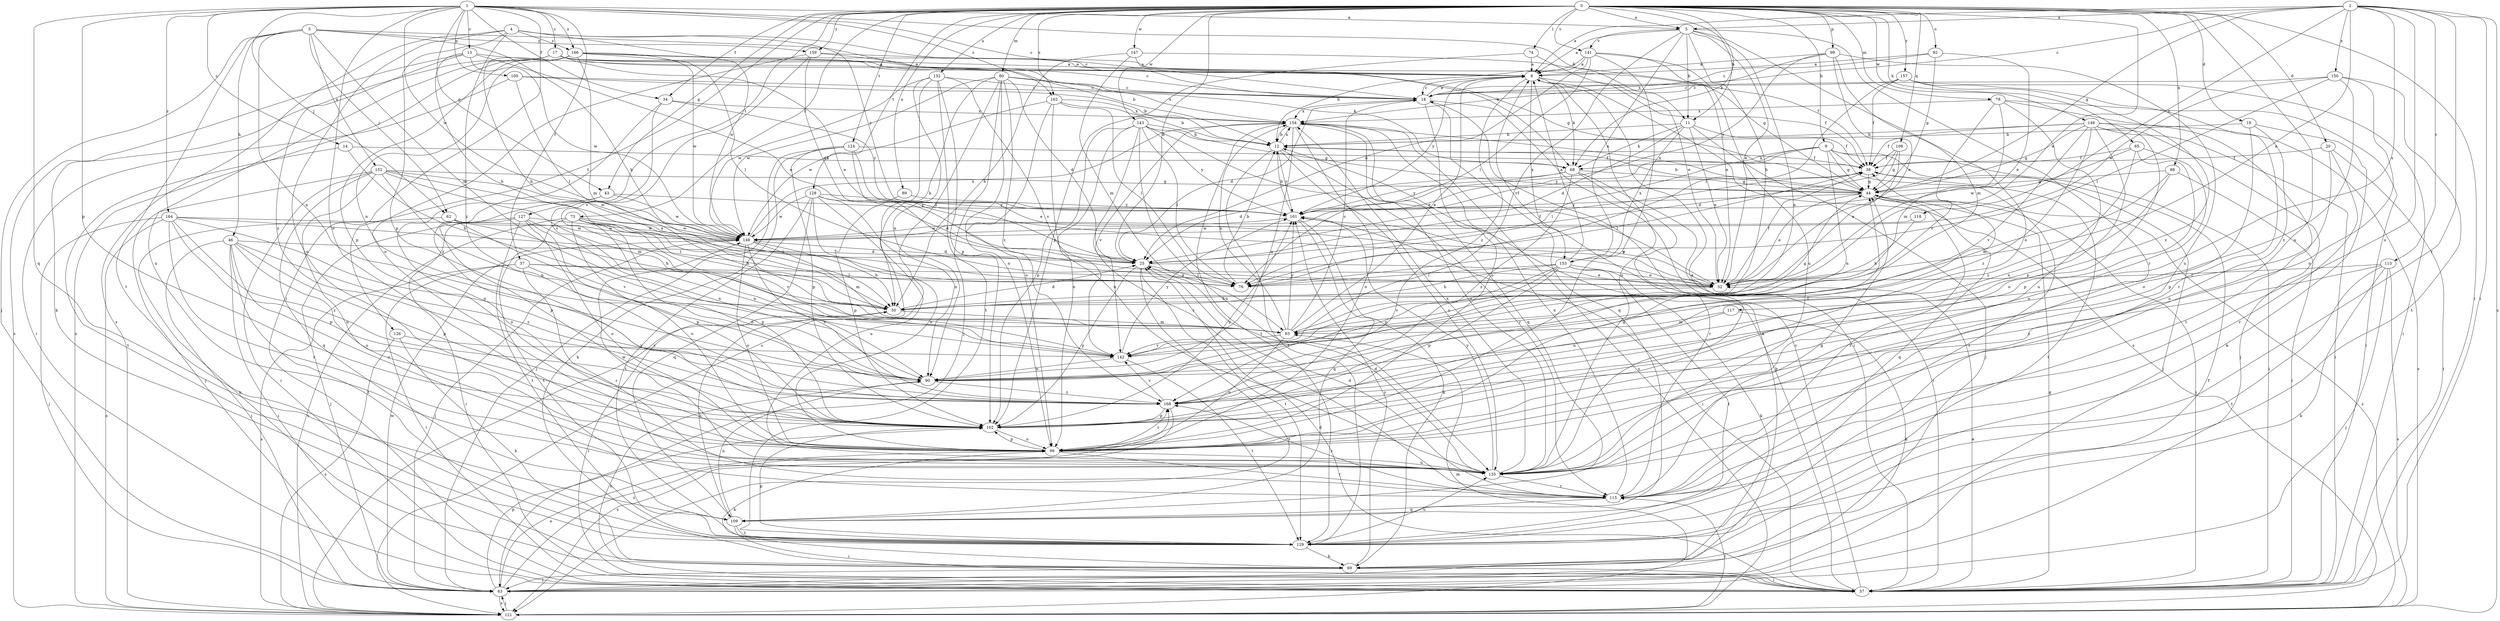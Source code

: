 strict digraph  {
0;
1;
2;
3;
4;
5;
6;
9;
11;
12;
13;
14;
17;
18;
19;
20;
25;
32;
34;
37;
38;
43;
44;
46;
50;
57;
62;
63;
65;
68;
69;
73;
74;
76;
78;
80;
83;
88;
89;
90;
92;
96;
99;
100;
102;
108;
109;
113;
115;
117;
118;
121;
124;
126;
127;
128;
129;
132;
135;
141;
142;
143;
146;
147;
148;
150;
152;
153;
154;
157;
159;
161;
162;
164;
166;
168;
0 -> 5  [label=a];
0 -> 9  [label=b];
0 -> 11  [label=b];
0 -> 19  [label=d];
0 -> 20  [label=d];
0 -> 25  [label=d];
0 -> 32  [label=e];
0 -> 34  [label=f];
0 -> 43  [label=g];
0 -> 57  [label=i];
0 -> 65  [label=k];
0 -> 68  [label=k];
0 -> 73  [label=l];
0 -> 74  [label=l];
0 -> 78  [label=m];
0 -> 80  [label=m];
0 -> 88  [label=n];
0 -> 89  [label=n];
0 -> 92  [label=o];
0 -> 99  [label=p];
0 -> 108  [label=q];
0 -> 124  [label=t];
0 -> 126  [label=t];
0 -> 127  [label=t];
0 -> 128  [label=t];
0 -> 132  [label=u];
0 -> 135  [label=u];
0 -> 141  [label=v];
0 -> 143  [label=w];
0 -> 146  [label=w];
0 -> 147  [label=w];
0 -> 157  [label=y];
0 -> 159  [label=y];
0 -> 162  [label=z];
1 -> 5  [label=a];
1 -> 11  [label=b];
1 -> 13  [label=c];
1 -> 14  [label=c];
1 -> 17  [label=c];
1 -> 18  [label=c];
1 -> 34  [label=f];
1 -> 37  [label=f];
1 -> 43  [label=g];
1 -> 57  [label=i];
1 -> 62  [label=j];
1 -> 96  [label=o];
1 -> 100  [label=p];
1 -> 102  [label=p];
1 -> 109  [label=q];
1 -> 148  [label=w];
1 -> 162  [label=z];
1 -> 164  [label=z];
1 -> 166  [label=z];
2 -> 5  [label=a];
2 -> 6  [label=a];
2 -> 18  [label=c];
2 -> 32  [label=e];
2 -> 44  [label=g];
2 -> 57  [label=i];
2 -> 113  [label=r];
2 -> 115  [label=r];
2 -> 117  [label=s];
2 -> 118  [label=s];
2 -> 121  [label=s];
2 -> 135  [label=u];
2 -> 150  [label=x];
3 -> 46  [label=h];
3 -> 50  [label=h];
3 -> 62  [label=j];
3 -> 63  [label=j];
3 -> 68  [label=k];
3 -> 83  [label=m];
3 -> 90  [label=n];
3 -> 129  [label=t];
3 -> 152  [label=x];
3 -> 159  [label=y];
4 -> 18  [label=c];
4 -> 102  [label=p];
4 -> 121  [label=s];
4 -> 135  [label=u];
4 -> 148  [label=w];
4 -> 161  [label=y];
4 -> 166  [label=z];
4 -> 168  [label=z];
5 -> 6  [label=a];
5 -> 11  [label=b];
5 -> 32  [label=e];
5 -> 50  [label=h];
5 -> 90  [label=n];
5 -> 96  [label=o];
5 -> 115  [label=r];
5 -> 141  [label=v];
5 -> 142  [label=v];
5 -> 153  [label=x];
6 -> 18  [label=c];
6 -> 38  [label=f];
6 -> 68  [label=k];
6 -> 121  [label=s];
6 -> 135  [label=u];
6 -> 153  [label=x];
6 -> 161  [label=y];
6 -> 168  [label=z];
9 -> 44  [label=g];
9 -> 57  [label=i];
9 -> 63  [label=j];
9 -> 68  [label=k];
9 -> 76  [label=l];
9 -> 90  [label=n];
9 -> 129  [label=t];
9 -> 161  [label=y];
11 -> 12  [label=b];
11 -> 25  [label=d];
11 -> 32  [label=e];
11 -> 38  [label=f];
11 -> 63  [label=j];
11 -> 68  [label=k];
11 -> 153  [label=x];
12 -> 38  [label=f];
12 -> 115  [label=r];
12 -> 129  [label=t];
12 -> 135  [label=u];
12 -> 154  [label=x];
12 -> 161  [label=y];
13 -> 6  [label=a];
13 -> 32  [label=e];
13 -> 50  [label=h];
13 -> 121  [label=s];
13 -> 148  [label=w];
13 -> 168  [label=z];
14 -> 50  [label=h];
14 -> 68  [label=k];
14 -> 129  [label=t];
17 -> 6  [label=a];
17 -> 12  [label=b];
17 -> 18  [label=c];
17 -> 32  [label=e];
17 -> 50  [label=h];
17 -> 68  [label=k];
17 -> 69  [label=k];
17 -> 135  [label=u];
18 -> 6  [label=a];
18 -> 25  [label=d];
18 -> 57  [label=i];
18 -> 96  [label=o];
18 -> 109  [label=q];
18 -> 154  [label=x];
19 -> 12  [label=b];
19 -> 69  [label=k];
19 -> 96  [label=o];
19 -> 135  [label=u];
20 -> 38  [label=f];
20 -> 57  [label=i];
20 -> 102  [label=p];
20 -> 115  [label=r];
25 -> 32  [label=e];
25 -> 38  [label=f];
25 -> 76  [label=l];
25 -> 102  [label=p];
25 -> 121  [label=s];
25 -> 129  [label=t];
32 -> 38  [label=f];
32 -> 50  [label=h];
32 -> 161  [label=y];
34 -> 142  [label=v];
34 -> 154  [label=x];
34 -> 161  [label=y];
34 -> 168  [label=z];
37 -> 32  [label=e];
37 -> 57  [label=i];
37 -> 76  [label=l];
37 -> 90  [label=n];
37 -> 115  [label=r];
37 -> 121  [label=s];
38 -> 44  [label=g];
38 -> 76  [label=l];
38 -> 129  [label=t];
43 -> 96  [label=o];
43 -> 102  [label=p];
43 -> 148  [label=w];
43 -> 161  [label=y];
44 -> 12  [label=b];
44 -> 32  [label=e];
44 -> 57  [label=i];
44 -> 109  [label=q];
44 -> 115  [label=r];
44 -> 121  [label=s];
44 -> 154  [label=x];
44 -> 161  [label=y];
46 -> 25  [label=d];
46 -> 57  [label=i];
46 -> 63  [label=j];
46 -> 96  [label=o];
46 -> 102  [label=p];
46 -> 129  [label=t];
46 -> 135  [label=u];
46 -> 168  [label=z];
50 -> 25  [label=d];
50 -> 57  [label=i];
50 -> 83  [label=m];
57 -> 12  [label=b];
57 -> 18  [label=c];
57 -> 25  [label=d];
57 -> 32  [label=e];
57 -> 44  [label=g];
57 -> 90  [label=n];
62 -> 50  [label=h];
62 -> 69  [label=k];
62 -> 142  [label=v];
62 -> 148  [label=w];
63 -> 6  [label=a];
63 -> 38  [label=f];
63 -> 96  [label=o];
63 -> 102  [label=p];
63 -> 121  [label=s];
63 -> 148  [label=w];
63 -> 168  [label=z];
65 -> 38  [label=f];
65 -> 96  [label=o];
65 -> 102  [label=p];
65 -> 148  [label=w];
65 -> 168  [label=z];
68 -> 25  [label=d];
68 -> 44  [label=g];
68 -> 57  [label=i];
68 -> 115  [label=r];
68 -> 161  [label=y];
68 -> 168  [label=z];
69 -> 57  [label=i];
69 -> 63  [label=j];
69 -> 161  [label=y];
73 -> 50  [label=h];
73 -> 76  [label=l];
73 -> 90  [label=n];
73 -> 96  [label=o];
73 -> 102  [label=p];
73 -> 121  [label=s];
73 -> 129  [label=t];
73 -> 142  [label=v];
73 -> 148  [label=w];
74 -> 6  [label=a];
74 -> 32  [label=e];
74 -> 102  [label=p];
76 -> 12  [label=b];
78 -> 57  [label=i];
78 -> 83  [label=m];
78 -> 129  [label=t];
78 -> 135  [label=u];
78 -> 142  [label=v];
78 -> 154  [label=x];
80 -> 18  [label=c];
80 -> 25  [label=d];
80 -> 50  [label=h];
80 -> 63  [label=j];
80 -> 96  [label=o];
80 -> 121  [label=s];
80 -> 148  [label=w];
80 -> 154  [label=x];
80 -> 168  [label=z];
83 -> 6  [label=a];
83 -> 18  [label=c];
83 -> 44  [label=g];
83 -> 96  [label=o];
83 -> 142  [label=v];
83 -> 154  [label=x];
83 -> 161  [label=y];
88 -> 44  [label=g];
88 -> 57  [label=i];
88 -> 83  [label=m];
88 -> 90  [label=n];
89 -> 102  [label=p];
89 -> 161  [label=y];
90 -> 168  [label=z];
92 -> 6  [label=a];
92 -> 18  [label=c];
92 -> 32  [label=e];
92 -> 44  [label=g];
96 -> 44  [label=g];
96 -> 69  [label=k];
96 -> 102  [label=p];
96 -> 115  [label=r];
96 -> 135  [label=u];
96 -> 168  [label=z];
99 -> 6  [label=a];
99 -> 32  [label=e];
99 -> 83  [label=m];
99 -> 135  [label=u];
99 -> 154  [label=x];
99 -> 161  [label=y];
100 -> 12  [label=b];
100 -> 18  [label=c];
100 -> 57  [label=i];
100 -> 76  [label=l];
102 -> 38  [label=f];
102 -> 96  [label=o];
102 -> 161  [label=y];
108 -> 25  [label=d];
108 -> 32  [label=e];
108 -> 38  [label=f];
108 -> 44  [label=g];
109 -> 50  [label=h];
109 -> 57  [label=i];
109 -> 90  [label=n];
109 -> 129  [label=t];
113 -> 63  [label=j];
113 -> 69  [label=k];
113 -> 76  [label=l];
113 -> 121  [label=s];
113 -> 129  [label=t];
113 -> 168  [label=z];
115 -> 25  [label=d];
115 -> 44  [label=g];
115 -> 109  [label=q];
115 -> 154  [label=x];
115 -> 168  [label=z];
117 -> 69  [label=k];
117 -> 83  [label=m];
117 -> 90  [label=n];
118 -> 50  [label=h];
118 -> 148  [label=w];
121 -> 63  [label=j];
121 -> 83  [label=m];
121 -> 115  [label=r];
124 -> 25  [label=d];
124 -> 32  [label=e];
124 -> 38  [label=f];
124 -> 63  [label=j];
124 -> 69  [label=k];
124 -> 102  [label=p];
126 -> 69  [label=k];
126 -> 121  [label=s];
126 -> 142  [label=v];
127 -> 57  [label=i];
127 -> 63  [label=j];
127 -> 90  [label=n];
127 -> 96  [label=o];
127 -> 102  [label=p];
127 -> 129  [label=t];
127 -> 148  [label=w];
128 -> 25  [label=d];
128 -> 90  [label=n];
128 -> 96  [label=o];
128 -> 109  [label=q];
128 -> 129  [label=t];
128 -> 135  [label=u];
128 -> 148  [label=w];
128 -> 161  [label=y];
129 -> 69  [label=k];
129 -> 102  [label=p];
129 -> 135  [label=u];
132 -> 18  [label=c];
132 -> 90  [label=n];
132 -> 102  [label=p];
132 -> 121  [label=s];
132 -> 129  [label=t];
132 -> 142  [label=v];
132 -> 148  [label=w];
135 -> 6  [label=a];
135 -> 25  [label=d];
135 -> 115  [label=r];
135 -> 148  [label=w];
135 -> 154  [label=x];
135 -> 161  [label=y];
141 -> 6  [label=a];
141 -> 12  [label=b];
141 -> 25  [label=d];
141 -> 32  [label=e];
141 -> 76  [label=l];
141 -> 96  [label=o];
141 -> 135  [label=u];
142 -> 90  [label=n];
142 -> 129  [label=t];
142 -> 161  [label=y];
143 -> 12  [label=b];
143 -> 32  [label=e];
143 -> 44  [label=g];
143 -> 76  [label=l];
143 -> 96  [label=o];
143 -> 102  [label=p];
143 -> 115  [label=r];
143 -> 135  [label=u];
143 -> 161  [label=y];
146 -> 12  [label=b];
146 -> 38  [label=f];
146 -> 44  [label=g];
146 -> 57  [label=i];
146 -> 63  [label=j];
146 -> 96  [label=o];
146 -> 102  [label=p];
146 -> 121  [label=s];
146 -> 142  [label=v];
146 -> 168  [label=z];
147 -> 6  [label=a];
147 -> 44  [label=g];
147 -> 50  [label=h];
147 -> 83  [label=m];
148 -> 25  [label=d];
148 -> 50  [label=h];
148 -> 63  [label=j];
148 -> 83  [label=m];
148 -> 96  [label=o];
148 -> 154  [label=x];
148 -> 168  [label=z];
150 -> 18  [label=c];
150 -> 76  [label=l];
150 -> 96  [label=o];
150 -> 129  [label=t];
150 -> 148  [label=w];
150 -> 168  [label=z];
152 -> 32  [label=e];
152 -> 44  [label=g];
152 -> 57  [label=i];
152 -> 63  [label=j];
152 -> 83  [label=m];
152 -> 90  [label=n];
152 -> 109  [label=q];
152 -> 135  [label=u];
152 -> 148  [label=w];
153 -> 6  [label=a];
153 -> 32  [label=e];
153 -> 50  [label=h];
153 -> 69  [label=k];
153 -> 76  [label=l];
153 -> 90  [label=n];
153 -> 102  [label=p];
153 -> 129  [label=t];
153 -> 142  [label=v];
154 -> 12  [label=b];
154 -> 90  [label=n];
154 -> 96  [label=o];
154 -> 109  [label=q];
154 -> 121  [label=s];
154 -> 129  [label=t];
154 -> 135  [label=u];
154 -> 142  [label=v];
157 -> 18  [label=c];
157 -> 38  [label=f];
157 -> 57  [label=i];
157 -> 76  [label=l];
157 -> 115  [label=r];
157 -> 168  [label=z];
159 -> 6  [label=a];
159 -> 25  [label=d];
159 -> 44  [label=g];
159 -> 96  [label=o];
159 -> 142  [label=v];
161 -> 12  [label=b];
161 -> 38  [label=f];
161 -> 57  [label=i];
161 -> 69  [label=k];
161 -> 109  [label=q];
161 -> 148  [label=w];
162 -> 12  [label=b];
162 -> 76  [label=l];
162 -> 96  [label=o];
162 -> 135  [label=u];
162 -> 148  [label=w];
162 -> 154  [label=x];
164 -> 63  [label=j];
164 -> 76  [label=l];
164 -> 90  [label=n];
164 -> 102  [label=p];
164 -> 115  [label=r];
164 -> 121  [label=s];
164 -> 148  [label=w];
164 -> 168  [label=z];
166 -> 6  [label=a];
166 -> 38  [label=f];
166 -> 76  [label=l];
166 -> 83  [label=m];
166 -> 90  [label=n];
166 -> 102  [label=p];
166 -> 121  [label=s];
166 -> 148  [label=w];
168 -> 102  [label=p];
168 -> 121  [label=s];
168 -> 142  [label=v];
}
